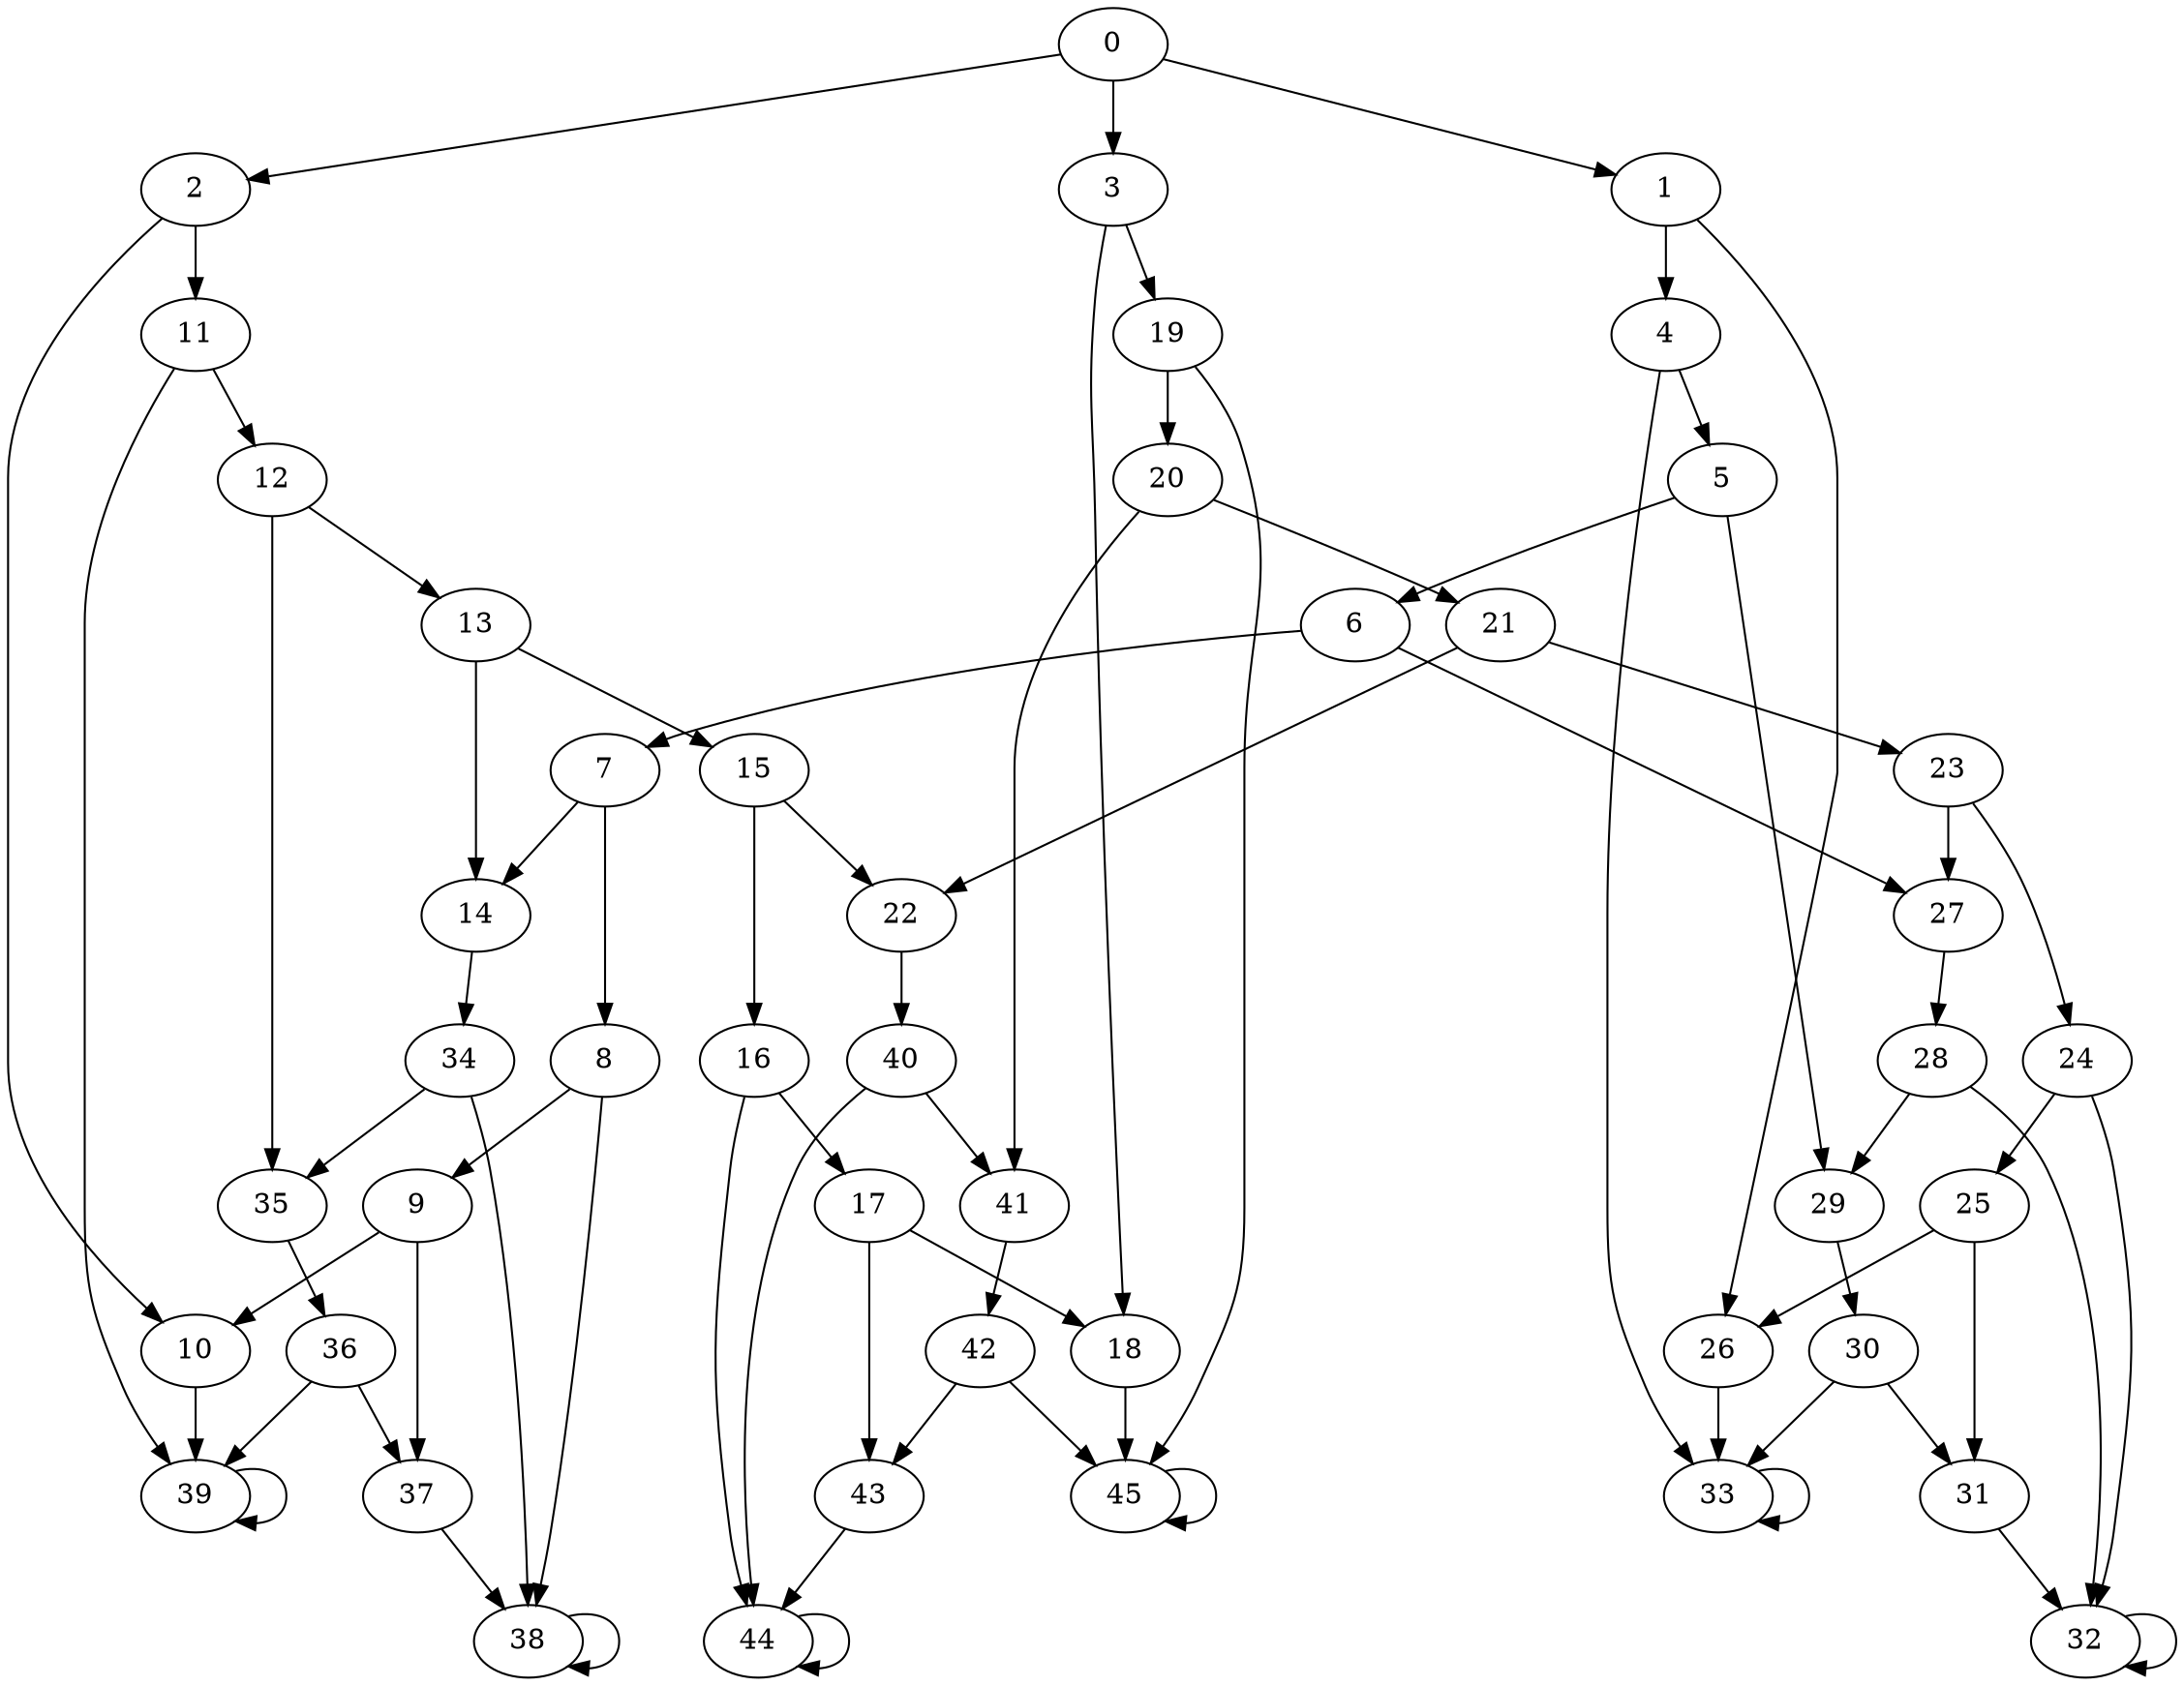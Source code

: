 digraph "Tutte graph" {
0;
1;
2;
3;
4;
26;
10;
11;
18;
19;
5;
33;
6;
29;
7;
27;
8;
14;
9;
38;
37;
39;
12;
13;
35;
15;
34;
16;
22;
17;
44;
43;
45;
20;
21;
41;
23;
40;
24;
25;
32;
31;
28;
30;
36;
42;
0 -> 1;
0 -> 2;
0 -> 3;
1 -> 4;
1 -> 26;
2 -> 10;
2 -> 11;
3 -> 18;
3 -> 19;
4 -> 5;
4 -> 33;
26 -> 33;
10 -> 39;
11 -> 12;
11 -> 39;
18 -> 45;
19 -> 20;
19 -> 45;
5 -> 6;
5 -> 29;
33 -> 33;
6 -> 7;
6 -> 27;
29 -> 30;
7 -> 8;
7 -> 14;
27 -> 28;
8 -> 9;
8 -> 38;
14 -> 34;
9 -> 10;
9 -> 37;
38 -> 38;
37 -> 38;
39 -> 39;
12 -> 13;
12 -> 35;
13 -> 14;
13 -> 15;
35 -> 36;
15 -> 16;
15 -> 22;
34 -> 35;
34 -> 38;
16 -> 17;
16 -> 44;
22 -> 40;
17 -> 18;
17 -> 43;
44 -> 44;
43 -> 44;
45 -> 45;
20 -> 21;
20 -> 41;
21 -> 22;
21 -> 23;
41 -> 42;
23 -> 24;
23 -> 27;
40 -> 41;
40 -> 44;
24 -> 25;
24 -> 32;
25 -> 26;
25 -> 31;
32 -> 32;
31 -> 32;
28 -> 29;
28 -> 32;
30 -> 31;
30 -> 33;
36 -> 37;
36 -> 39;
42 -> 43;
42 -> 45;
}
